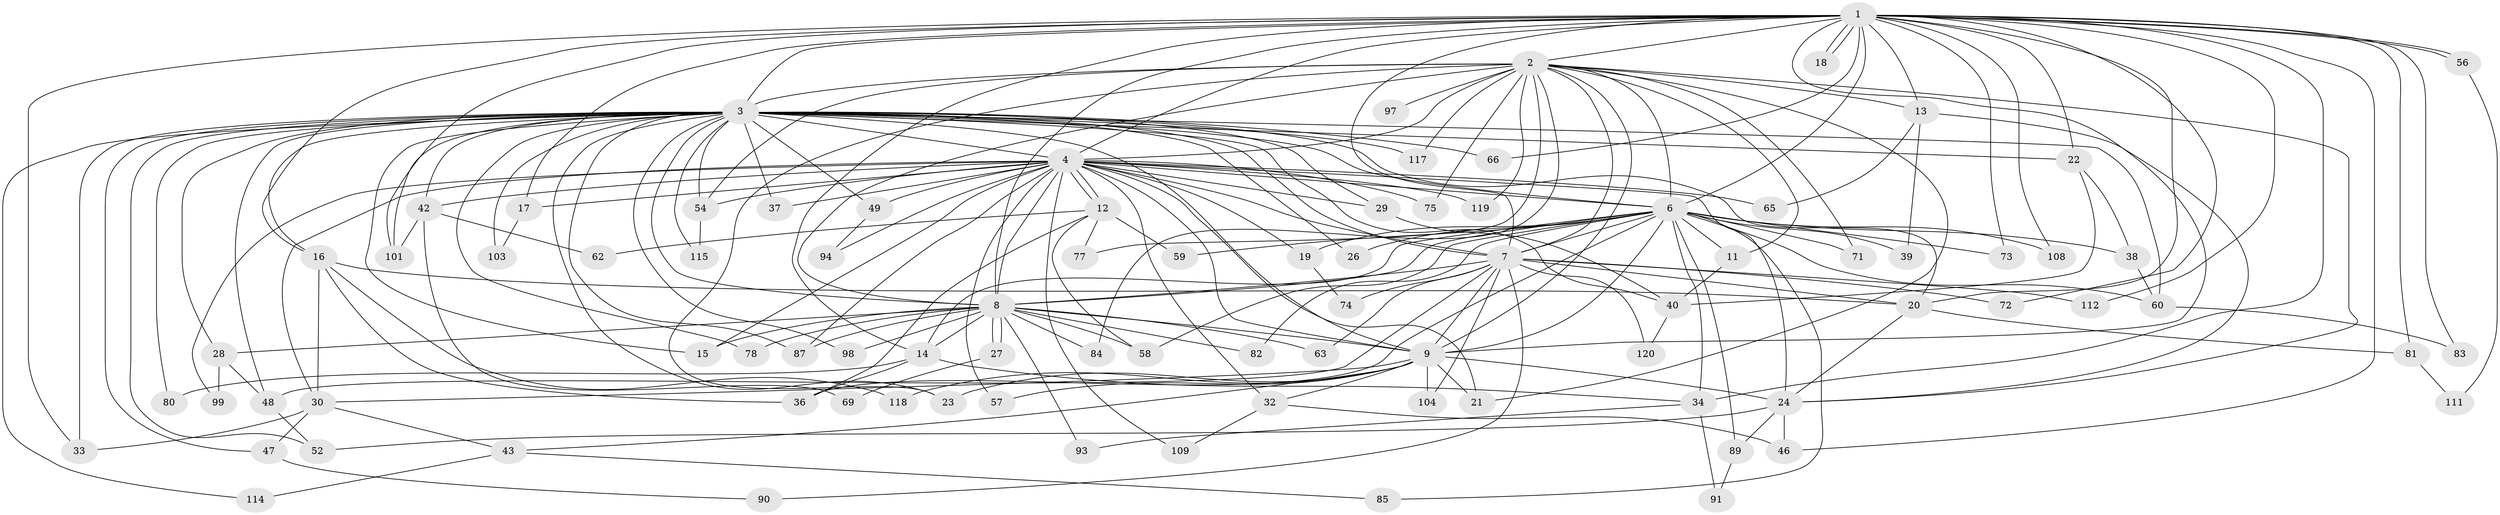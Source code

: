 // original degree distribution, {31: 0.008264462809917356, 19: 0.01652892561983471, 27: 0.01652892561983471, 33: 0.008264462809917356, 17: 0.01652892561983471, 22: 0.008264462809917356, 16: 0.008264462809917356, 3: 0.19834710743801653, 8: 0.01652892561983471, 7: 0.008264462809917356, 6: 0.024793388429752067, 2: 0.5537190082644629, 4: 0.09090909090909091, 5: 0.024793388429752067}
// Generated by graph-tools (version 1.1) at 2025/41/03/06/25 10:41:35]
// undirected, 88 vertices, 211 edges
graph export_dot {
graph [start="1"]
  node [color=gray90,style=filled];
  1 [super="+44"];
  2 [super="+10"];
  3 [super="+5"];
  4 [super="+86"];
  6 [super="+92"];
  7 [super="+45"];
  8 [super="+53"];
  9 [super="+51"];
  11;
  12 [super="+25"];
  13 [super="+100"];
  14 [super="+35"];
  15 [super="+96"];
  16 [super="+41"];
  17 [super="+67"];
  18;
  19 [super="+116"];
  20 [super="+31"];
  21 [super="+50"];
  22 [super="+68"];
  23 [super="+70"];
  24 [super="+105"];
  26;
  27;
  28 [super="+88"];
  29;
  30 [super="+95"];
  32;
  33 [super="+113"];
  34 [super="+55"];
  36 [super="+79"];
  37;
  38;
  39;
  40 [super="+102"];
  42 [super="+110"];
  43;
  46 [super="+61"];
  47;
  48;
  49;
  52 [super="+106"];
  54 [super="+107"];
  56;
  57;
  58 [super="+76"];
  59;
  60 [super="+64"];
  62;
  63;
  65;
  66;
  69;
  71;
  72;
  73;
  74;
  75;
  77;
  78;
  80;
  81;
  82;
  83;
  84;
  85;
  87 [super="+121"];
  89;
  90;
  91;
  93;
  94;
  97;
  98;
  99;
  101;
  103;
  104;
  108;
  109;
  111;
  112;
  114;
  115;
  117;
  118;
  119;
  120;
  1 -- 2 [weight=2];
  1 -- 3 [weight=2];
  1 -- 4;
  1 -- 6;
  1 -- 7;
  1 -- 8;
  1 -- 9;
  1 -- 16;
  1 -- 17;
  1 -- 18;
  1 -- 18;
  1 -- 20;
  1 -- 22;
  1 -- 34;
  1 -- 46;
  1 -- 56;
  1 -- 56;
  1 -- 66;
  1 -- 72;
  1 -- 73;
  1 -- 81;
  1 -- 83;
  1 -- 101;
  1 -- 108;
  1 -- 112;
  1 -- 13 [weight=2];
  1 -- 14;
  1 -- 33;
  2 -- 3 [weight=4];
  2 -- 4 [weight=2];
  2 -- 6 [weight=2];
  2 -- 7 [weight=3];
  2 -- 8 [weight=3];
  2 -- 9 [weight=2];
  2 -- 13 [weight=2];
  2 -- 21;
  2 -- 24;
  2 -- 54;
  2 -- 71;
  2 -- 75;
  2 -- 97 [weight=2];
  2 -- 119;
  2 -- 11;
  2 -- 77;
  2 -- 84;
  2 -- 117;
  2 -- 23;
  3 -- 4 [weight=2];
  3 -- 6 [weight=2];
  3 -- 7 [weight=2];
  3 -- 8 [weight=2];
  3 -- 9 [weight=2];
  3 -- 16;
  3 -- 22;
  3 -- 23;
  3 -- 26;
  3 -- 28;
  3 -- 29;
  3 -- 33;
  3 -- 40;
  3 -- 48;
  3 -- 78;
  3 -- 80;
  3 -- 87;
  3 -- 98;
  3 -- 103;
  3 -- 114;
  3 -- 117;
  3 -- 66;
  3 -- 15;
  3 -- 37;
  3 -- 101;
  3 -- 42;
  3 -- 47;
  3 -- 49;
  3 -- 115;
  3 -- 60;
  3 -- 20;
  3 -- 52;
  3 -- 54;
  4 -- 6;
  4 -- 7;
  4 -- 8;
  4 -- 9;
  4 -- 12 [weight=2];
  4 -- 12;
  4 -- 17 [weight=2];
  4 -- 19;
  4 -- 29;
  4 -- 30;
  4 -- 32;
  4 -- 37;
  4 -- 42;
  4 -- 49;
  4 -- 54;
  4 -- 57;
  4 -- 65;
  4 -- 75;
  4 -- 94;
  4 -- 99;
  4 -- 109;
  4 -- 119;
  4 -- 24;
  4 -- 87;
  4 -- 15;
  4 -- 21;
  6 -- 7;
  6 -- 8;
  6 -- 9;
  6 -- 11;
  6 -- 14;
  6 -- 19 [weight=2];
  6 -- 26;
  6 -- 34;
  6 -- 38;
  6 -- 39;
  6 -- 58;
  6 -- 59;
  6 -- 60;
  6 -- 71;
  6 -- 73;
  6 -- 82;
  6 -- 85;
  6 -- 89;
  6 -- 108;
  6 -- 36;
  7 -- 8;
  7 -- 9;
  7 -- 20;
  7 -- 48;
  7 -- 72;
  7 -- 74;
  7 -- 90;
  7 -- 112;
  7 -- 120;
  7 -- 104;
  7 -- 63;
  8 -- 9;
  8 -- 14;
  8 -- 15;
  8 -- 27;
  8 -- 27;
  8 -- 28;
  8 -- 58;
  8 -- 63;
  8 -- 78;
  8 -- 82;
  8 -- 84;
  8 -- 87;
  8 -- 93;
  8 -- 98;
  9 -- 21;
  9 -- 23;
  9 -- 32;
  9 -- 43;
  9 -- 57;
  9 -- 104;
  9 -- 118;
  9 -- 24;
  9 -- 30;
  11 -- 40;
  12 -- 36;
  12 -- 59;
  12 -- 62;
  12 -- 77;
  12 -- 58;
  13 -- 39;
  13 -- 65;
  13 -- 24;
  14 -- 80;
  14 -- 34;
  14 -- 36;
  16 -- 30;
  16 -- 36;
  16 -- 118;
  16 -- 20;
  17 -- 103;
  19 -- 74;
  20 -- 24;
  20 -- 81;
  22 -- 38;
  22 -- 40;
  24 -- 52;
  24 -- 89;
  24 -- 46;
  27 -- 69;
  28 -- 99;
  28 -- 48;
  29 -- 40;
  30 -- 33;
  30 -- 43;
  30 -- 47;
  32 -- 46;
  32 -- 109;
  34 -- 93;
  34 -- 91;
  38 -- 60;
  40 -- 120;
  42 -- 62;
  42 -- 69;
  42 -- 101;
  43 -- 85;
  43 -- 114;
  47 -- 90;
  48 -- 52;
  49 -- 94;
  54 -- 115;
  56 -- 111;
  60 -- 83;
  81 -- 111;
  89 -- 91;
}
